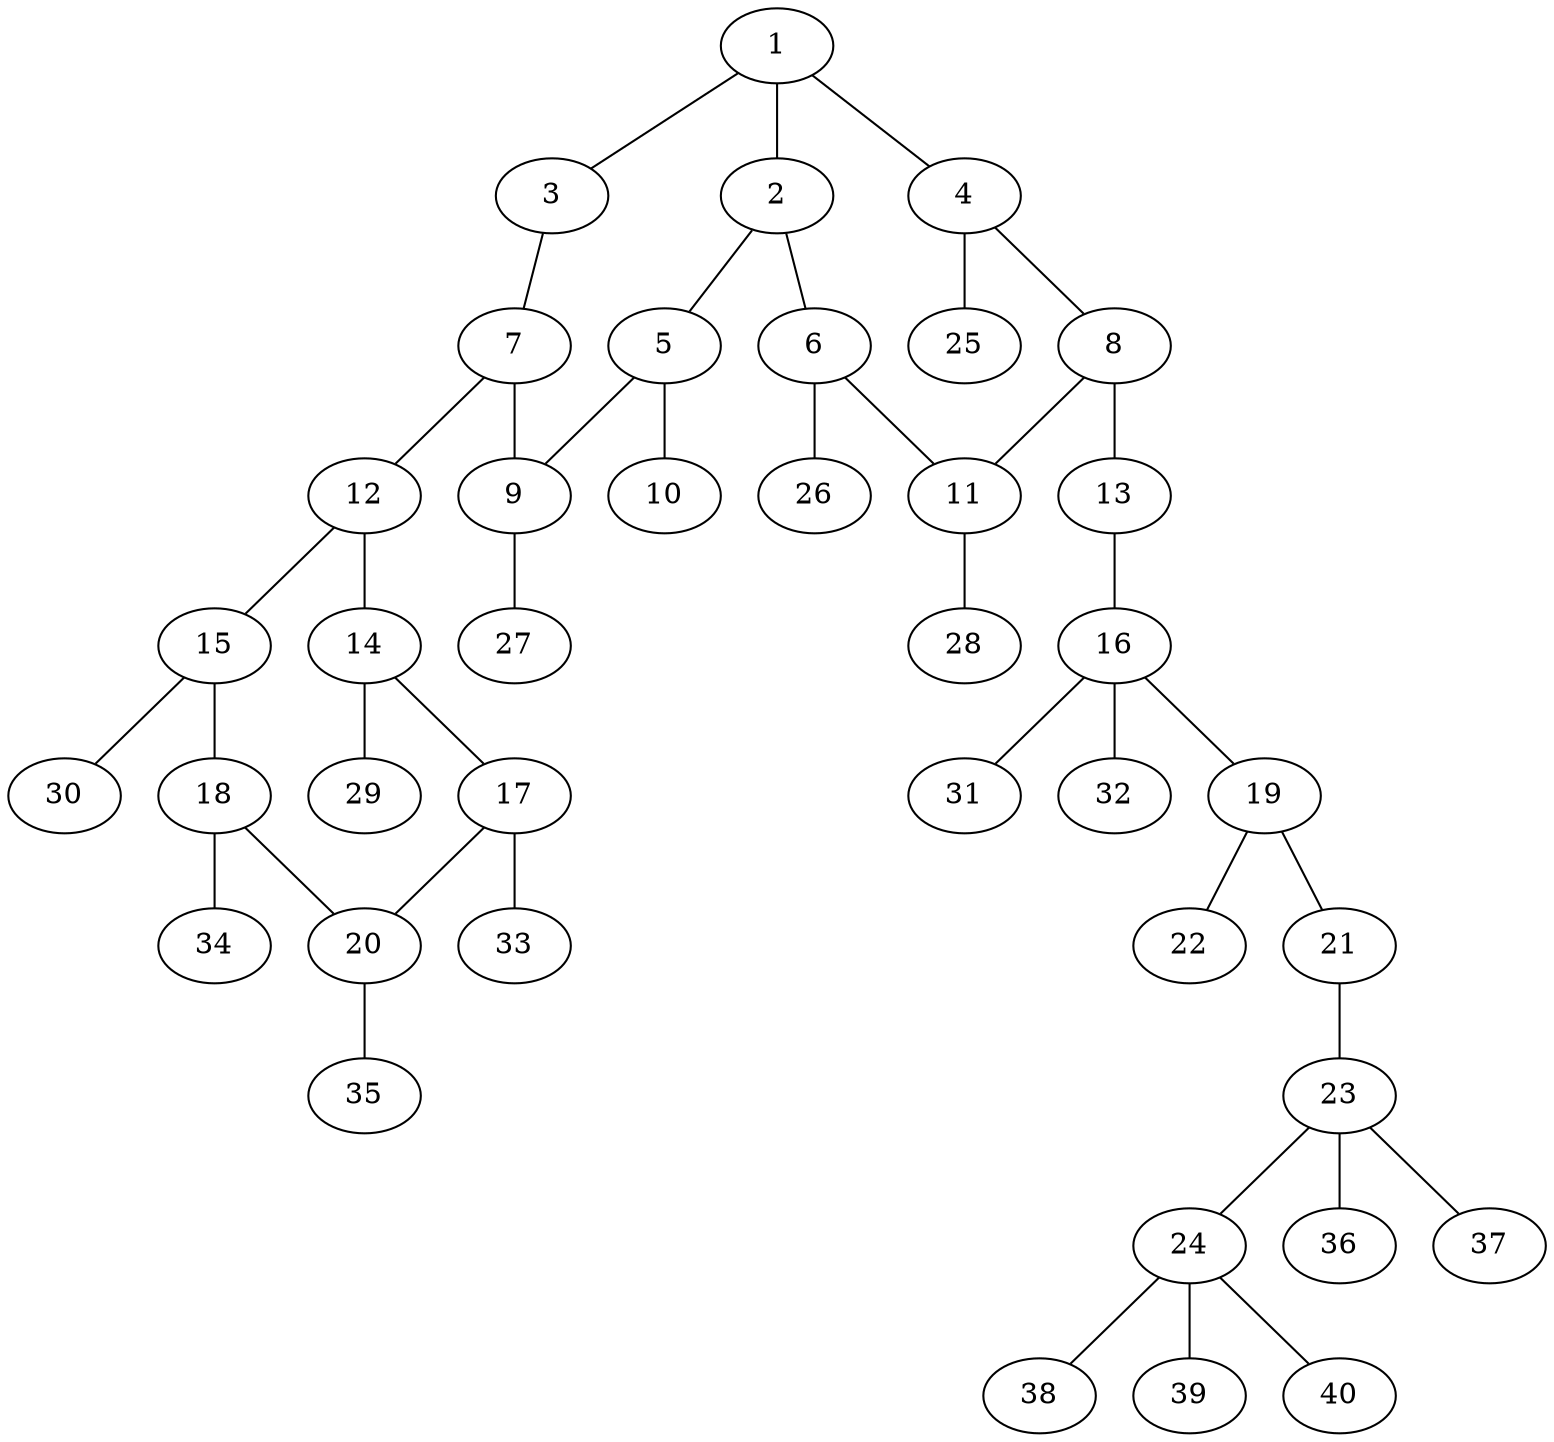 graph molecule_8 {
	1	 [chem=C];
	2	 [chem=C];
	1 -- 2	 [valence=1];
	3	 [chem=O];
	1 -- 3	 [valence=1];
	4	 [chem=C];
	1 -- 4	 [valence=2];
	5	 [chem=C];
	2 -- 5	 [valence=1];
	6	 [chem=C];
	2 -- 6	 [valence=2];
	7	 [chem=C];
	3 -- 7	 [valence=1];
	8	 [chem=C];
	4 -- 8	 [valence=1];
	25	 [chem=H];
	4 -- 25	 [valence=1];
	9	 [chem=C];
	5 -- 9	 [valence=1];
	10	 [chem=O];
	5 -- 10	 [valence=2];
	11	 [chem=C];
	6 -- 11	 [valence=1];
	26	 [chem=H];
	6 -- 26	 [valence=1];
	7 -- 9	 [valence=2];
	12	 [chem=C];
	7 -- 12	 [valence=1];
	8 -- 11	 [valence=2];
	13	 [chem=O];
	8 -- 13	 [valence=1];
	27	 [chem=H];
	9 -- 27	 [valence=1];
	28	 [chem=H];
	11 -- 28	 [valence=1];
	14	 [chem=C];
	12 -- 14	 [valence=2];
	15	 [chem=C];
	12 -- 15	 [valence=1];
	16	 [chem=C];
	13 -- 16	 [valence=1];
	17	 [chem=C];
	14 -- 17	 [valence=1];
	29	 [chem=H];
	14 -- 29	 [valence=1];
	18	 [chem=C];
	15 -- 18	 [valence=2];
	30	 [chem=H];
	15 -- 30	 [valence=1];
	19	 [chem=C];
	16 -- 19	 [valence=1];
	31	 [chem=H];
	16 -- 31	 [valence=1];
	32	 [chem=H];
	16 -- 32	 [valence=1];
	20	 [chem=C];
	17 -- 20	 [valence=2];
	33	 [chem=H];
	17 -- 33	 [valence=1];
	18 -- 20	 [valence=1];
	34	 [chem=H];
	18 -- 34	 [valence=1];
	21	 [chem=O];
	19 -- 21	 [valence=1];
	22	 [chem=O];
	19 -- 22	 [valence=2];
	35	 [chem=H];
	20 -- 35	 [valence=1];
	23	 [chem=C];
	21 -- 23	 [valence=1];
	24	 [chem=C];
	23 -- 24	 [valence=1];
	36	 [chem=H];
	23 -- 36	 [valence=1];
	37	 [chem=H];
	23 -- 37	 [valence=1];
	38	 [chem=H];
	24 -- 38	 [valence=1];
	39	 [chem=H];
	24 -- 39	 [valence=1];
	40	 [chem=H];
	24 -- 40	 [valence=1];
}
